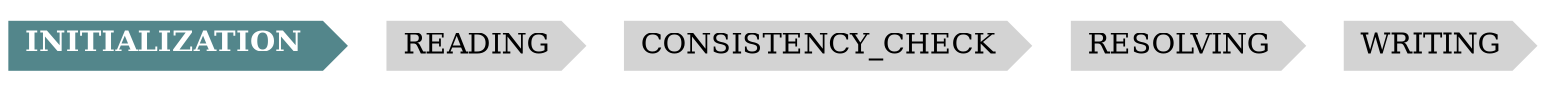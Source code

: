 digraph {
	node [color=none shape=cds fillcolor=lightgrey style=filled]
	"init" [label=<<b>INITIALIZATION &#160;&#160;</b>> fillcolor=cadetblue4 fontcolor=white href="../research/sphinx/app_init/" target=_top]
	"read" [label="READING  " href="../research/sphinx/read/" target=_top]
	"consistency" [label="CONSISTENCY_CHECK  " href="../research/sphinx/consistency/" target=_top]
	"resolve" [label="RESOLVING  " href="../research/sphinx/resolve/" target=_top]
	"write" [label="WRITING  " href="../research/sphinx/write/" target=_top]
}